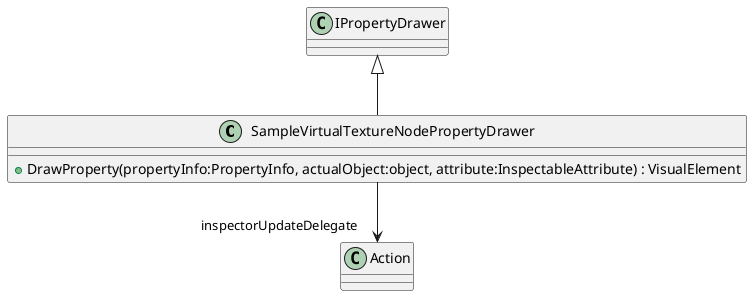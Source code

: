 @startuml
class SampleVirtualTextureNodePropertyDrawer {
    + DrawProperty(propertyInfo:PropertyInfo, actualObject:object, attribute:InspectableAttribute) : VisualElement
}
IPropertyDrawer <|-- SampleVirtualTextureNodePropertyDrawer
SampleVirtualTextureNodePropertyDrawer --> "inspectorUpdateDelegate" Action
@enduml
